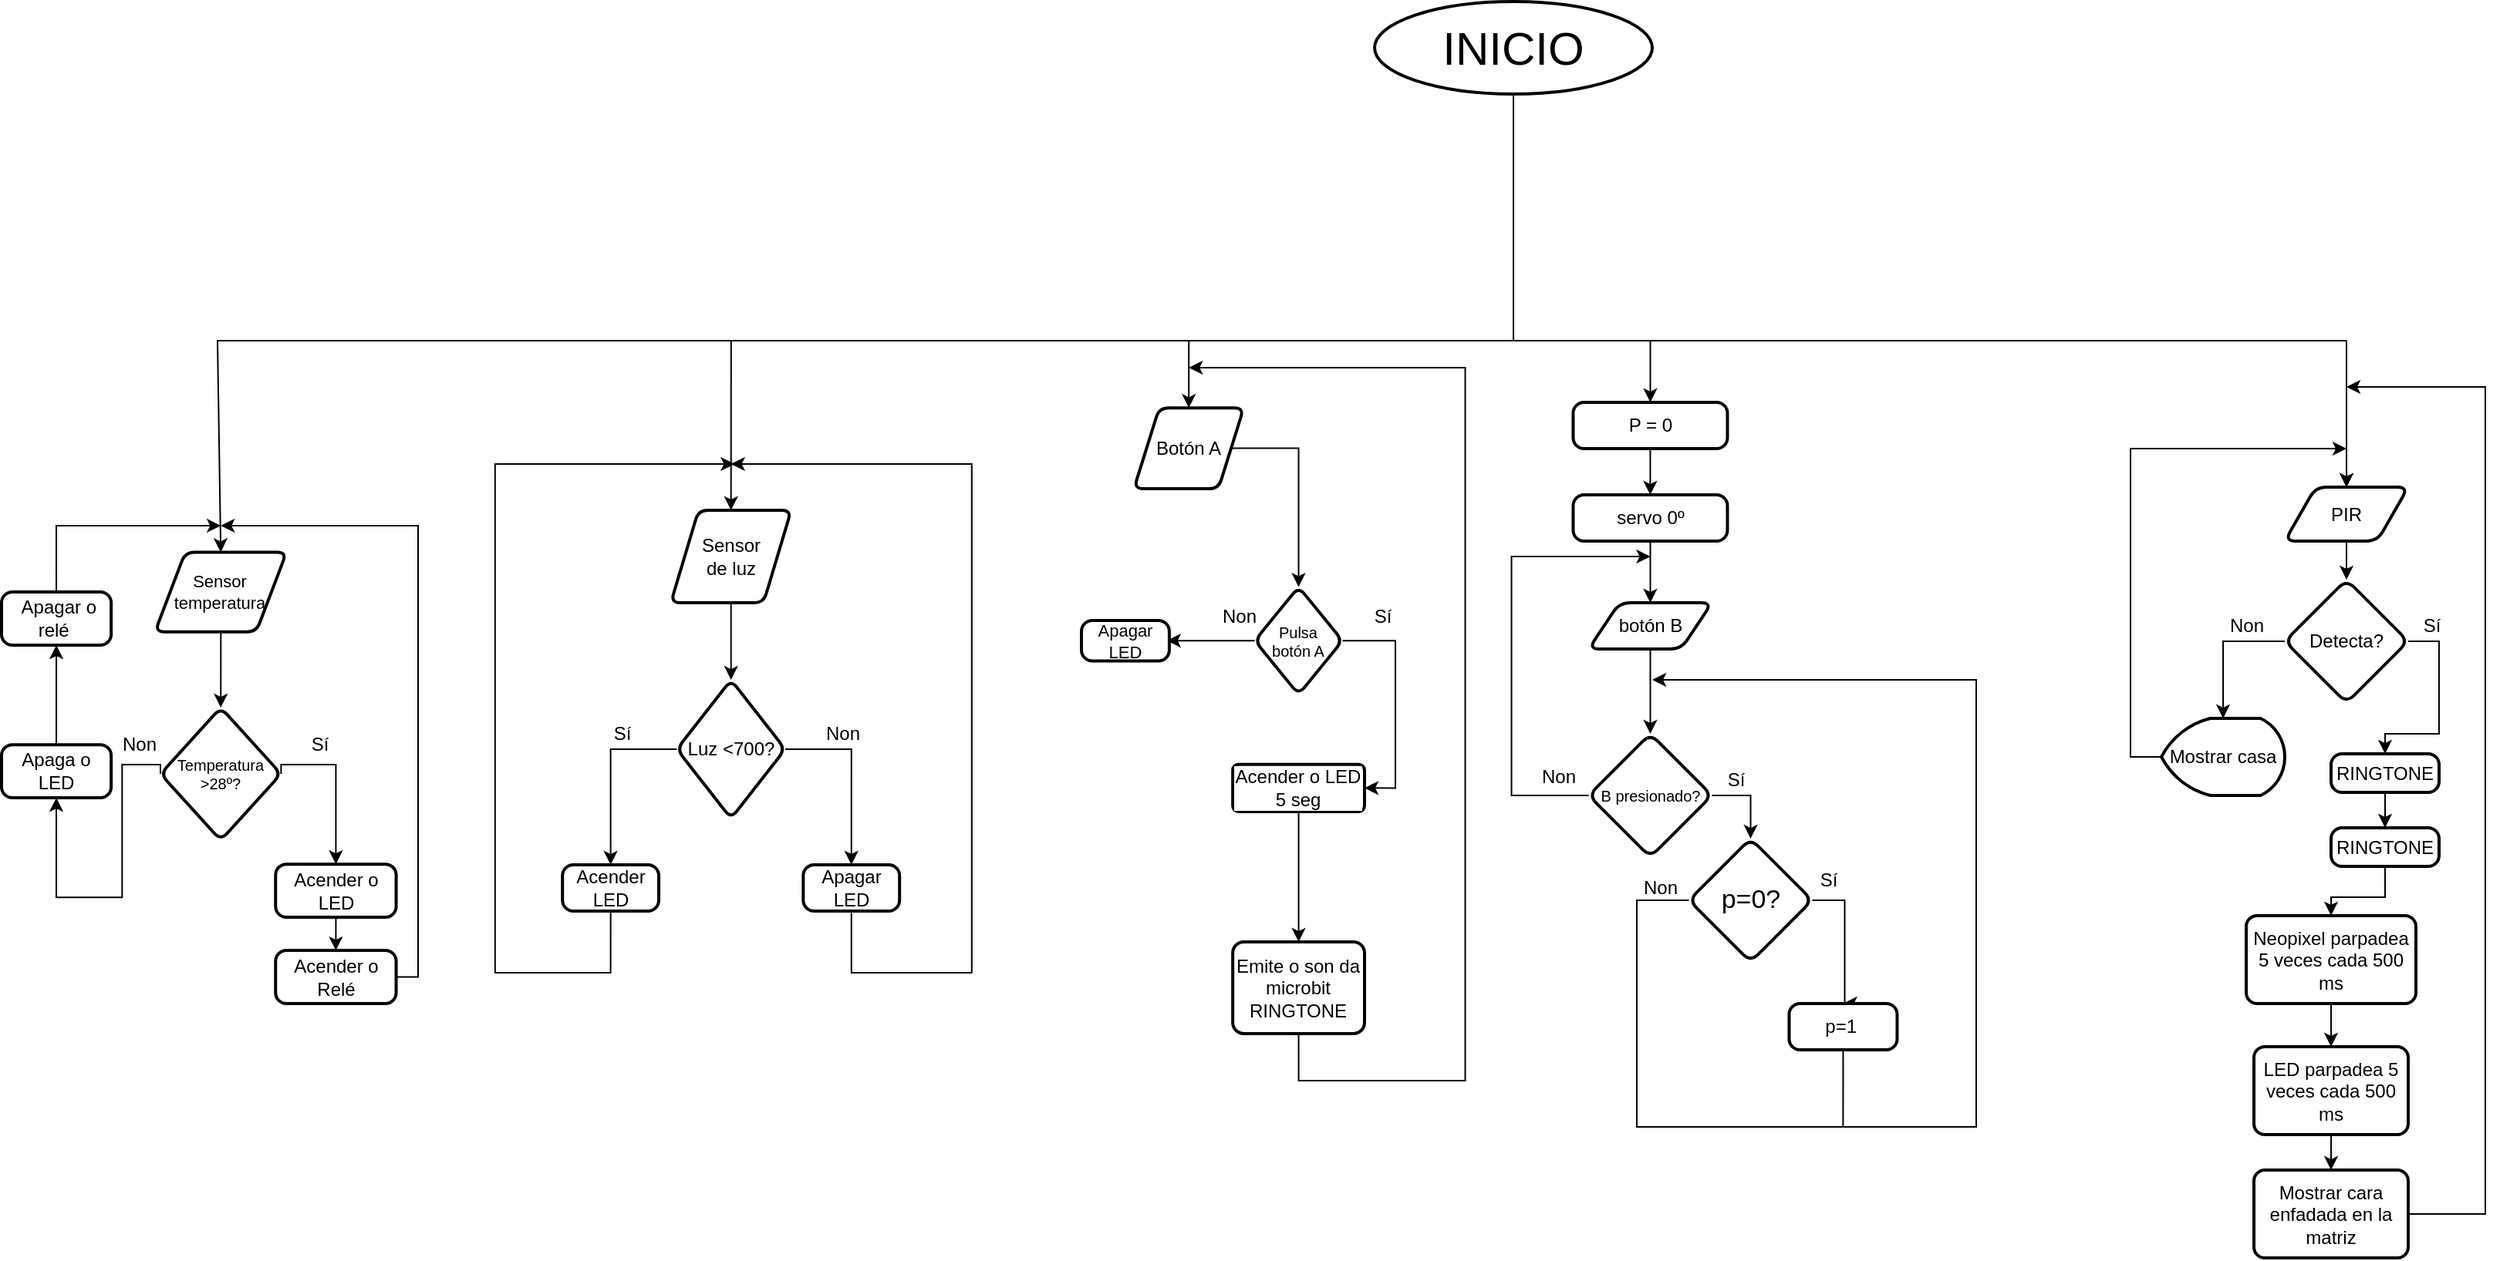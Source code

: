 <mxfile version="26.2.14">
  <diagram name="Page-1" id="2NRblXa9HJyOhYyd98Tk">
    <mxGraphModel dx="1040" dy="613" grid="1" gridSize="10" guides="1" tooltips="1" connect="1" arrows="1" fold="1" page="1" pageScale="1" pageWidth="1654" pageHeight="1169" math="0" shadow="0">
      <root>
        <mxCell id="0" />
        <mxCell id="1" parent="0" />
        <mxCell id="oxvuNANv4-jNPZop8sGj-3" value="" style="endArrow=classic;html=1;rounded=0;exitX=0.5;exitY=1;exitDx=0;exitDy=0;entryX=0.5;entryY=0;entryDx=0;entryDy=0;exitPerimeter=0;fontSize=12;labelBorderColor=none;labelBackgroundColor=default;" parent="1" source="oxvuNANv4-jNPZop8sGj-12" target="oxvuNANv4-jNPZop8sGj-7" edge="1">
          <mxGeometry width="50" height="50" relative="1" as="geometry">
            <mxPoint x="840" y="220" as="sourcePoint" />
            <mxPoint x="520" y="310" as="targetPoint" />
            <Array as="points">
              <mxPoint x="990" y="270" />
              <mxPoint x="340" y="270" />
              <mxPoint x="240" y="270" />
              <mxPoint x="150" y="270" />
            </Array>
          </mxGeometry>
        </mxCell>
        <mxCell id="oxvuNANv4-jNPZop8sGj-5" value="" style="endArrow=classic;html=1;rounded=0;entryX=0.5;entryY=0;entryDx=0;entryDy=0;fontSize=12;labelBorderColor=none;labelBackgroundColor=default;" parent="1" target="oxvuNANv4-jNPZop8sGj-8" edge="1">
          <mxGeometry width="50" height="50" relative="1" as="geometry">
            <mxPoint x="482.91" y="270" as="sourcePoint" />
            <mxPoint x="636.91" y="340" as="targetPoint" />
            <Array as="points" />
          </mxGeometry>
        </mxCell>
        <mxCell id="oxvuNANv4-jNPZop8sGj-12" value="INICIO" style="strokeWidth=2;html=1;shape=mxgraph.flowchart.start_1;whiteSpace=wrap;fontSize=30;labelBorderColor=none;labelBackgroundColor=default;" parent="1" vertex="1">
          <mxGeometry x="900" y="50" width="180" height="60" as="geometry" />
        </mxCell>
        <mxCell id="4xmTbBgC2tOL9GCdbZKI-17" value="" style="endArrow=none;html=1;rounded=0;" parent="1" edge="1">
          <mxGeometry width="50" height="50" relative="1" as="geometry">
            <mxPoint x="990" y="270" as="sourcePoint" />
            <mxPoint x="1530" y="270" as="targetPoint" />
          </mxGeometry>
        </mxCell>
        <mxCell id="oxvuNANv4-jNPZop8sGj-11" value="" style="edgeStyle=orthogonalEdgeStyle;rounded=0;orthogonalLoop=1;jettySize=auto;html=1;fontSize=12;labelBorderColor=none;labelBackgroundColor=default;" parent="1" source="oxvuNANv4-jNPZop8sGj-8" target="oxvuNANv4-jNPZop8sGj-10" edge="1">
          <mxGeometry relative="1" as="geometry" />
        </mxCell>
        <mxCell id="oxvuNANv4-jNPZop8sGj-8" value="Sensor&lt;div&gt;de luz&lt;/div&gt;" style="shape=parallelogram;html=1;strokeWidth=2;perimeter=parallelogramPerimeter;whiteSpace=wrap;rounded=1;arcSize=12;size=0.23;fontSize=12;labelBorderColor=none;labelBackgroundColor=default;container=0;" parent="1" vertex="1">
          <mxGeometry x="443.834" y="380" width="78.03" height="60" as="geometry" />
        </mxCell>
        <mxCell id="oxvuNANv4-jNPZop8sGj-14" value="" style="edgeStyle=orthogonalEdgeStyle;rounded=0;orthogonalLoop=1;jettySize=auto;html=1;entryX=0.5;entryY=0;entryDx=0;entryDy=0;fontSize=12;labelBorderColor=none;labelBackgroundColor=default;" parent="1" source="oxvuNANv4-jNPZop8sGj-10" target="oxvuNANv4-jNPZop8sGj-21" edge="1">
          <mxGeometry relative="1" as="geometry">
            <mxPoint x="560.88" y="590" as="targetPoint" />
            <Array as="points">
              <mxPoint x="560.88" y="535" />
            </Array>
          </mxGeometry>
        </mxCell>
        <mxCell id="oxvuNANv4-jNPZop8sGj-16" value="" style="edgeStyle=orthogonalEdgeStyle;rounded=0;orthogonalLoop=1;jettySize=auto;html=1;entryX=0.5;entryY=0;entryDx=0;entryDy=0;fontSize=12;labelBorderColor=none;labelBackgroundColor=default;" parent="1" source="oxvuNANv4-jNPZop8sGj-10" target="oxvuNANv4-jNPZop8sGj-19" edge="1">
          <mxGeometry relative="1" as="geometry">
            <mxPoint x="404.819" y="590" as="targetPoint" />
          </mxGeometry>
        </mxCell>
        <mxCell id="oxvuNANv4-jNPZop8sGj-10" value="Luz &amp;lt;700?" style="rhombus;whiteSpace=wrap;html=1;strokeWidth=2;rounded=1;arcSize=12;fontSize=12;labelBorderColor=none;labelBackgroundColor=default;container=0;" parent="1" vertex="1">
          <mxGeometry x="447.736" y="490" width="70.227" height="90" as="geometry" />
        </mxCell>
        <mxCell id="oxvuNANv4-jNPZop8sGj-17" value="Sí" style="text;html=1;align=center;verticalAlign=middle;resizable=0;points=[];autosize=1;strokeColor=none;fillColor=none;fontSize=12;labelBorderColor=none;labelBackgroundColor=default;container=0;" parent="1" vertex="1">
          <mxGeometry x="397.016" y="510" width="30" height="30" as="geometry" />
        </mxCell>
        <mxCell id="oxvuNANv4-jNPZop8sGj-18" value="Non" style="text;html=1;align=center;verticalAlign=middle;resizable=0;points=[];autosize=1;strokeColor=none;fillColor=none;fontSize=12;labelBorderColor=none;labelBackgroundColor=default;container=0;" parent="1" vertex="1">
          <mxGeometry x="529.668" y="510" width="50" height="30" as="geometry" />
        </mxCell>
        <mxCell id="4xmTbBgC2tOL9GCdbZKI-16" style="edgeStyle=orthogonalEdgeStyle;rounded=0;orthogonalLoop=1;jettySize=auto;html=1;exitX=0.5;exitY=1;exitDx=0;exitDy=0;" parent="1" source="oxvuNANv4-jNPZop8sGj-19" edge="1">
          <mxGeometry relative="1" as="geometry">
            <mxPoint x="485.19" y="350" as="targetPoint" />
            <Array as="points">
              <mxPoint x="404.819" y="680" />
              <mxPoint x="329.91" y="680" />
              <mxPoint x="329.91" y="350" />
            </Array>
          </mxGeometry>
        </mxCell>
        <mxCell id="oxvuNANv4-jNPZop8sGj-19" value="Acender LED" style="rounded=1;whiteSpace=wrap;html=1;absoluteArcSize=1;arcSize=14;strokeWidth=2;fontSize=12;labelBorderColor=none;labelBackgroundColor=none;container=0;" parent="1" vertex="1">
          <mxGeometry x="373.607" y="610" width="62.424" height="30" as="geometry" />
        </mxCell>
        <mxCell id="oxvuNANv4-jNPZop8sGj-22" style="edgeStyle=orthogonalEdgeStyle;rounded=0;orthogonalLoop=1;jettySize=auto;html=1;exitX=0.5;exitY=1;exitDx=0;exitDy=0;fontSize=12;labelBorderColor=none;labelBackgroundColor=default;" parent="1" source="oxvuNANv4-jNPZop8sGj-21" edge="1">
          <mxGeometry relative="1" as="geometry">
            <mxPoint x="482.849" y="350" as="targetPoint" />
            <Array as="points">
              <mxPoint x="560.88" y="680" />
              <mxPoint x="638.91" y="680" />
            </Array>
          </mxGeometry>
        </mxCell>
        <mxCell id="oxvuNANv4-jNPZop8sGj-21" value="Apagar LED" style="rounded=1;whiteSpace=wrap;html=1;absoluteArcSize=1;arcSize=14;strokeWidth=2;fontSize=12;labelBorderColor=none;labelBackgroundColor=none;container=0;" parent="1" vertex="1">
          <mxGeometry x="529.668" y="610" width="62.424" height="30" as="geometry" />
        </mxCell>
        <mxCell id="vJzwNCrZHjdeElvimF-S-14" value="" style="group;movable=1;resizable=1;rotatable=1;deletable=1;editable=1;locked=0;connectable=1;" parent="1" vertex="1" connectable="0">
          <mxGeometry x="10" y="390" width="270" height="310" as="geometry" />
        </mxCell>
        <mxCell id="oxvuNANv4-jNPZop8sGj-31" value="" style="edgeStyle=orthogonalEdgeStyle;rounded=0;orthogonalLoop=1;jettySize=auto;html=1;movable=1;resizable=1;rotatable=1;deletable=1;editable=1;locked=0;connectable=1;" parent="vJzwNCrZHjdeElvimF-S-14" source="oxvuNANv4-jNPZop8sGj-7" target="oxvuNANv4-jNPZop8sGj-30" edge="1">
          <mxGeometry relative="1" as="geometry" />
        </mxCell>
        <mxCell id="oxvuNANv4-jNPZop8sGj-7" value="Sensor&lt;div&gt;temperatura&lt;/div&gt;" style="shape=parallelogram;html=1;strokeWidth=2;perimeter=parallelogramPerimeter;whiteSpace=wrap;rounded=1;arcSize=12;size=0.23;fontSize=11;labelBorderColor=none;labelBackgroundColor=none;movable=1;resizable=1;rotatable=1;deletable=1;editable=1;locked=0;connectable=1;container=0;" parent="vJzwNCrZHjdeElvimF-S-14" vertex="1">
          <mxGeometry x="99.474" y="17.222" width="85.263" height="51.667" as="geometry" />
        </mxCell>
        <mxCell id="oxvuNANv4-jNPZop8sGj-32" style="edgeStyle=orthogonalEdgeStyle;rounded=0;orthogonalLoop=1;jettySize=auto;html=1;exitX=1;exitY=0.5;exitDx=0;exitDy=0;entryX=0.5;entryY=0;entryDx=0;entryDy=0;movable=1;resizable=1;rotatable=1;deletable=1;editable=1;locked=0;connectable=1;" parent="vJzwNCrZHjdeElvimF-S-14" source="oxvuNANv4-jNPZop8sGj-30" target="4xmTbBgC2tOL9GCdbZKI-8" edge="1">
          <mxGeometry relative="1" as="geometry">
            <mxPoint x="213.158" y="189.444" as="targetPoint" />
            <Array as="points">
              <mxPoint x="216.711" y="155" />
            </Array>
          </mxGeometry>
        </mxCell>
        <mxCell id="oxvuNANv4-jNPZop8sGj-33" style="edgeStyle=orthogonalEdgeStyle;rounded=0;orthogonalLoop=1;jettySize=auto;html=1;exitX=0;exitY=0.5;exitDx=0;exitDy=0;entryX=0.5;entryY=1;entryDx=0;entryDy=0;movable=1;resizable=1;rotatable=1;deletable=1;editable=1;locked=0;connectable=1;" parent="vJzwNCrZHjdeElvimF-S-14" source="oxvuNANv4-jNPZop8sGj-30" target="4xmTbBgC2tOL9GCdbZKI-4" edge="1">
          <mxGeometry relative="1" as="geometry">
            <mxPoint x="28.421" y="198.056" as="targetPoint" />
            <Array as="points">
              <mxPoint x="78.158" y="155" />
              <mxPoint x="78.158" y="241.111" />
              <mxPoint x="35.526" y="241.111" />
            </Array>
          </mxGeometry>
        </mxCell>
        <mxCell id="oxvuNANv4-jNPZop8sGj-30" value="Temperatura&lt;div&gt;&lt;div&gt;&amp;gt;28º?&lt;/div&gt;&lt;/div&gt;" style="rhombus;whiteSpace=wrap;html=1;strokeWidth=2;rounded=1;arcSize=12;labelBorderColor=none;labelBackgroundColor=none;movable=1;resizable=1;rotatable=1;deletable=1;editable=1;locked=0;connectable=1;container=0;fontSize=10;" parent="vJzwNCrZHjdeElvimF-S-14" vertex="1">
          <mxGeometry x="103.026" y="118.004" width="78.158" height="86.111" as="geometry" />
        </mxCell>
        <mxCell id="oxvuNANv4-jNPZop8sGj-34" value="Non" style="text;html=1;align=center;verticalAlign=middle;resizable=1;points=[];autosize=1;strokeColor=none;fillColor=none;movable=1;rotatable=1;deletable=1;editable=1;locked=0;connectable=1;container=0;" parent="vJzwNCrZHjdeElvimF-S-14" vertex="1">
          <mxGeometry x="71.053" y="129.167" width="35.526" height="25.833" as="geometry" />
        </mxCell>
        <mxCell id="oxvuNANv4-jNPZop8sGj-35" value="Sí" style="text;html=1;align=center;verticalAlign=middle;resizable=1;points=[];autosize=1;strokeColor=none;fillColor=none;movable=1;rotatable=1;deletable=1;editable=1;locked=0;connectable=1;container=0;" parent="vJzwNCrZHjdeElvimF-S-14" vertex="1">
          <mxGeometry x="195.395" y="129.167" width="21.316" height="25.833" as="geometry" />
        </mxCell>
        <mxCell id="4xmTbBgC2tOL9GCdbZKI-6" value="" style="edgeStyle=orthogonalEdgeStyle;rounded=0;orthogonalLoop=1;jettySize=auto;html=1;movable=1;resizable=1;rotatable=1;deletable=1;editable=1;locked=0;connectable=1;" parent="vJzwNCrZHjdeElvimF-S-14" source="4xmTbBgC2tOL9GCdbZKI-4" target="4xmTbBgC2tOL9GCdbZKI-5" edge="1">
          <mxGeometry relative="1" as="geometry" />
        </mxCell>
        <mxCell id="4xmTbBgC2tOL9GCdbZKI-4" value="Apaga o LED" style="rounded=1;whiteSpace=wrap;html=1;absoluteArcSize=1;arcSize=14;strokeWidth=2;movable=1;resizable=1;rotatable=1;deletable=1;editable=1;locked=0;connectable=1;container=0;" parent="vJzwNCrZHjdeElvimF-S-14" vertex="1">
          <mxGeometry y="142.083" width="71.053" height="34.444" as="geometry" />
        </mxCell>
        <mxCell id="4xmTbBgC2tOL9GCdbZKI-7" style="edgeStyle=orthogonalEdgeStyle;rounded=0;orthogonalLoop=1;jettySize=auto;html=1;exitX=0.5;exitY=0;exitDx=0;exitDy=0;movable=1;resizable=1;rotatable=1;deletable=1;editable=1;locked=0;connectable=1;" parent="vJzwNCrZHjdeElvimF-S-14" source="4xmTbBgC2tOL9GCdbZKI-5" edge="1">
          <mxGeometry relative="1" as="geometry">
            <mxPoint x="142.105" as="targetPoint" />
            <mxPoint x="21.316" y="38.75" as="sourcePoint" />
            <Array as="points">
              <mxPoint x="35.526" />
            </Array>
          </mxGeometry>
        </mxCell>
        <mxCell id="4xmTbBgC2tOL9GCdbZKI-5" value="&amp;nbsp;Apagar o relé&amp;nbsp;" style="rounded=1;whiteSpace=wrap;html=1;absoluteArcSize=1;arcSize=14;strokeWidth=2;movable=1;resizable=1;rotatable=1;deletable=1;editable=1;locked=0;connectable=1;container=0;" parent="vJzwNCrZHjdeElvimF-S-14" vertex="1">
          <mxGeometry y="43.056" width="71.053" height="34.444" as="geometry" />
        </mxCell>
        <mxCell id="4xmTbBgC2tOL9GCdbZKI-12" value="" style="edgeStyle=orthogonalEdgeStyle;rounded=0;orthogonalLoop=1;jettySize=auto;html=1;movable=1;resizable=1;rotatable=1;deletable=1;editable=1;locked=0;connectable=1;" parent="vJzwNCrZHjdeElvimF-S-14" source="4xmTbBgC2tOL9GCdbZKI-8" target="4xmTbBgC2tOL9GCdbZKI-11" edge="1">
          <mxGeometry relative="1" as="geometry" />
        </mxCell>
        <mxCell id="4xmTbBgC2tOL9GCdbZKI-8" value="Acender o LED" style="rounded=1;whiteSpace=wrap;html=1;absoluteArcSize=1;arcSize=14;strokeWidth=2;movable=1;resizable=1;rotatable=1;deletable=1;editable=1;locked=0;connectable=1;container=0;" parent="vJzwNCrZHjdeElvimF-S-14" vertex="1">
          <mxGeometry x="177.632" y="219.583" width="78.158" height="34.444" as="geometry" />
        </mxCell>
        <mxCell id="4xmTbBgC2tOL9GCdbZKI-13" style="edgeStyle=orthogonalEdgeStyle;rounded=0;orthogonalLoop=1;jettySize=auto;html=1;exitX=1;exitY=0.5;exitDx=0;exitDy=0;movable=1;resizable=1;rotatable=1;deletable=1;editable=1;locked=0;connectable=1;" parent="vJzwNCrZHjdeElvimF-S-14" source="4xmTbBgC2tOL9GCdbZKI-11" edge="1">
          <mxGeometry relative="1" as="geometry">
            <mxPoint x="142.105" as="targetPoint" />
            <Array as="points">
              <mxPoint x="270" y="292.778" />
              <mxPoint x="270" />
            </Array>
          </mxGeometry>
        </mxCell>
        <mxCell id="4xmTbBgC2tOL9GCdbZKI-11" value="Acender o Relé" style="rounded=1;whiteSpace=wrap;html=1;absoluteArcSize=1;arcSize=14;strokeWidth=2;movable=1;resizable=1;rotatable=1;deletable=1;editable=1;locked=0;connectable=1;container=0;" parent="vJzwNCrZHjdeElvimF-S-14" vertex="1">
          <mxGeometry x="177.632" y="275.556" width="78.158" height="34.444" as="geometry" />
        </mxCell>
        <mxCell id="aADXfWWB4rtbNV3FDtXX-18" value="" style="group" parent="1" vertex="1" connectable="0">
          <mxGeometry x="710" y="270" width="248.73" height="480" as="geometry" />
        </mxCell>
        <mxCell id="4xmTbBgC2tOL9GCdbZKI-32" value="" style="edgeStyle=orthogonalEdgeStyle;rounded=0;orthogonalLoop=1;jettySize=auto;html=1;" parent="aADXfWWB4rtbNV3FDtXX-18" source="oxvuNANv4-jNPZop8sGj-23" target="4xmTbBgC2tOL9GCdbZKI-31" edge="1">
          <mxGeometry relative="1" as="geometry" />
        </mxCell>
        <mxCell id="oxvuNANv4-jNPZop8sGj-23" value="Botón A" style="shape=parallelogram;html=1;strokeWidth=2;perimeter=parallelogramPerimeter;whiteSpace=wrap;rounded=1;arcSize=12;size=0.23;fontSize=12;labelBorderColor=none;labelBackgroundColor=default;" parent="aADXfWWB4rtbNV3FDtXX-18" vertex="1">
          <mxGeometry x="34.011" y="43.636" width="71.176" height="52.364" as="geometry" />
        </mxCell>
        <mxCell id="4xmTbBgC2tOL9GCdbZKI-18" value="" style="endArrow=classic;html=1;rounded=0;entryX=0.5;entryY=0;entryDx=0;entryDy=0;" parent="aADXfWWB4rtbNV3FDtXX-18" target="oxvuNANv4-jNPZop8sGj-23" edge="1">
          <mxGeometry width="50" height="50" relative="1" as="geometry">
            <mxPoint x="69.6" as="sourcePoint" />
            <mxPoint x="169.247" y="-10.473" as="targetPoint" />
            <Array as="points">
              <mxPoint x="69.6" y="15.709" />
            </Array>
          </mxGeometry>
        </mxCell>
        <mxCell id="4xmTbBgC2tOL9GCdbZKI-22" value="" style="edgeStyle=orthogonalEdgeStyle;rounded=0;orthogonalLoop=1;jettySize=auto;html=1;" parent="aADXfWWB4rtbNV3FDtXX-18" source="4xmTbBgC2tOL9GCdbZKI-19" target="4xmTbBgC2tOL9GCdbZKI-21" edge="1">
          <mxGeometry relative="1" as="geometry" />
        </mxCell>
        <mxCell id="4xmTbBgC2tOL9GCdbZKI-19" value="Acender o LED 5 seg" style="rounded=1;whiteSpace=wrap;html=1;strokeWidth=2;arcSize=12;labelBorderColor=none;labelBackgroundColor=default;" parent="aADXfWWB4rtbNV3FDtXX-18" vertex="1">
          <mxGeometry x="98.07" y="274.909" width="85.412" height="30.545" as="geometry" />
        </mxCell>
        <mxCell id="4xmTbBgC2tOL9GCdbZKI-23" style="edgeStyle=orthogonalEdgeStyle;rounded=0;orthogonalLoop=1;jettySize=auto;html=1;exitX=0.5;exitY=1;exitDx=0;exitDy=0;" parent="aADXfWWB4rtbNV3FDtXX-18" source="4xmTbBgC2tOL9GCdbZKI-21" edge="1">
          <mxGeometry relative="1" as="geometry">
            <mxPoint x="69.6" y="17.455" as="targetPoint" />
            <Array as="points">
              <mxPoint x="141.076" y="480" />
              <mxPoint x="248.73" y="480" />
              <mxPoint x="248.73" y="18" />
            </Array>
          </mxGeometry>
        </mxCell>
        <mxCell id="4xmTbBgC2tOL9GCdbZKI-21" value="Emite o son da microbit RINGTONE" style="rounded=1;whiteSpace=wrap;html=1;strokeWidth=2;arcSize=12;labelBorderColor=none;labelBackgroundColor=none;" parent="aADXfWWB4rtbNV3FDtXX-18" vertex="1">
          <mxGeometry x="98.068" y="390" width="85.417" height="59.45" as="geometry" />
        </mxCell>
        <mxCell id="4xmTbBgC2tOL9GCdbZKI-33" style="edgeStyle=orthogonalEdgeStyle;rounded=0;orthogonalLoop=1;jettySize=auto;html=1;exitX=1;exitY=0.5;exitDx=0;exitDy=0;entryX=1;entryY=0.5;entryDx=0;entryDy=0;" parent="aADXfWWB4rtbNV3FDtXX-18" source="4xmTbBgC2tOL9GCdbZKI-31" target="4xmTbBgC2tOL9GCdbZKI-19" edge="1">
          <mxGeometry relative="1" as="geometry" />
        </mxCell>
        <mxCell id="vJzwNCrZHjdeElvimF-S-2" style="edgeStyle=orthogonalEdgeStyle;rounded=0;orthogonalLoop=1;jettySize=auto;html=1;exitX=0;exitY=0.5;exitDx=0;exitDy=0;" parent="aADXfWWB4rtbNV3FDtXX-18" source="4xmTbBgC2tOL9GCdbZKI-31" edge="1">
          <mxGeometry relative="1" as="geometry">
            <mxPoint x="55.364" y="194.618" as="targetPoint" />
          </mxGeometry>
        </mxCell>
        <mxCell id="4xmTbBgC2tOL9GCdbZKI-31" value="&amp;nbsp;Pulsa&amp;nbsp;&lt;div&gt;botón A&lt;/div&gt;" style="rhombus;whiteSpace=wrap;html=1;strokeWidth=2;rounded=1;arcSize=12;labelBorderColor=none;labelBackgroundColor=none;fontSize=10;" parent="aADXfWWB4rtbNV3FDtXX-18" vertex="1">
          <mxGeometry x="112.306" y="159.709" width="56.941" height="69.818" as="geometry" />
        </mxCell>
        <mxCell id="4xmTbBgC2tOL9GCdbZKI-34" value="Sí" style="text;html=1;align=center;verticalAlign=middle;resizable=0;points=[];autosize=1;strokeColor=none;fillColor=none;" parent="aADXfWWB4rtbNV3FDtXX-18" vertex="1">
          <mxGeometry x="179.923" y="164.073" width="30" height="30" as="geometry" />
        </mxCell>
        <mxCell id="4xmTbBgC2tOL9GCdbZKI-36" value="Non" style="text;html=1;align=center;verticalAlign=middle;resizable=0;points=[];autosize=1;strokeColor=none;fillColor=none;" parent="aADXfWWB4rtbNV3FDtXX-18" vertex="1">
          <mxGeometry x="76.717" y="164.073" width="50" height="30" as="geometry" />
        </mxCell>
        <mxCell id="vJzwNCrZHjdeElvimF-S-4" value="Apagar LED" style="rounded=1;whiteSpace=wrap;html=1;absoluteArcSize=1;arcSize=14;strokeWidth=2;fontSize=11;labelBorderColor=none;labelBackgroundColor=none;" parent="aADXfWWB4rtbNV3FDtXX-18" vertex="1">
          <mxGeometry y="181.527" width="56.941" height="26.182" as="geometry" />
        </mxCell>
        <mxCell id="aADXfWWB4rtbNV3FDtXX-20" value="" style="endArrow=classic;html=1;rounded=0;entryX=0.5;entryY=0;entryDx=0;entryDy=0;" parent="1" target="xN4Cog_gqze1hHkCptbu-3" edge="1">
          <mxGeometry width="50" height="50" relative="1" as="geometry">
            <mxPoint x="1530" y="270" as="sourcePoint" />
            <mxPoint x="1530" y="300" as="targetPoint" />
            <Array as="points" />
          </mxGeometry>
        </mxCell>
        <mxCell id="xN4Cog_gqze1hHkCptbu-4" value="" style="edgeStyle=orthogonalEdgeStyle;rounded=0;orthogonalLoop=1;jettySize=auto;html=1;entryX=0.5;entryY=0;entryDx=0;entryDy=0;" parent="1" target="xN4Cog_gqze1hHkCptbu-3" edge="1">
          <mxGeometry relative="1" as="geometry">
            <mxPoint x="1530" y="360" as="targetPoint" />
            <mxPoint x="1530" y="330" as="sourcePoint" />
          </mxGeometry>
        </mxCell>
        <mxCell id="xN4Cog_gqze1hHkCptbu-6" value="" style="edgeStyle=orthogonalEdgeStyle;rounded=0;orthogonalLoop=1;jettySize=auto;html=1;" parent="1" source="xN4Cog_gqze1hHkCptbu-3" target="xN4Cog_gqze1hHkCptbu-5" edge="1">
          <mxGeometry relative="1" as="geometry" />
        </mxCell>
        <mxCell id="xN4Cog_gqze1hHkCptbu-3" value="PIR" style="shape=parallelogram;perimeter=parallelogramPerimeter;whiteSpace=wrap;html=1;fixedSize=1;rounded=1;absoluteArcSize=1;arcSize=14;strokeWidth=2;" parent="1" vertex="1">
          <mxGeometry x="1490" y="365" width="80" height="35" as="geometry" />
        </mxCell>
        <mxCell id="yGG7wD5zlixMcbCLTTUe-4" value="" style="edgeStyle=orthogonalEdgeStyle;rounded=0;orthogonalLoop=1;jettySize=auto;html=1;exitX=1;exitY=0.5;exitDx=0;exitDy=0;" parent="1" source="xN4Cog_gqze1hHkCptbu-5" target="yGG7wD5zlixMcbCLTTUe-3" edge="1">
          <mxGeometry relative="1" as="geometry" />
        </mxCell>
        <mxCell id="xN4Cog_gqze1hHkCptbu-5" value="Detecta?" style="rhombus;whiteSpace=wrap;html=1;rounded=1;absoluteArcSize=1;arcSize=14;strokeWidth=2;" parent="1" vertex="1">
          <mxGeometry x="1490" y="425" width="80" height="80" as="geometry" />
        </mxCell>
        <mxCell id="xN4Cog_gqze1hHkCptbu-13" style="edgeStyle=orthogonalEdgeStyle;rounded=0;orthogonalLoop=1;jettySize=auto;html=1;exitX=0;exitY=0.5;exitDx=0;exitDy=0;exitPerimeter=0;" parent="1" source="xN4Cog_gqze1hHkCptbu-10" edge="1">
          <mxGeometry relative="1" as="geometry">
            <mxPoint x="1530" y="340" as="targetPoint" />
            <Array as="points">
              <mxPoint x="1390" y="540" />
              <mxPoint x="1390" y="340" />
            </Array>
          </mxGeometry>
        </mxCell>
        <mxCell id="xN4Cog_gqze1hHkCptbu-10" value="Mostrar casa" style="strokeWidth=2;html=1;shape=mxgraph.flowchart.display;whiteSpace=wrap;" parent="1" vertex="1">
          <mxGeometry x="1410" y="515" width="80" height="50" as="geometry" />
        </mxCell>
        <mxCell id="xN4Cog_gqze1hHkCptbu-11" style="edgeStyle=orthogonalEdgeStyle;rounded=0;orthogonalLoop=1;jettySize=auto;html=1;exitX=0;exitY=0.5;exitDx=0;exitDy=0;entryX=0.5;entryY=0;entryDx=0;entryDy=0;entryPerimeter=0;" parent="1" source="xN4Cog_gqze1hHkCptbu-5" target="xN4Cog_gqze1hHkCptbu-10" edge="1">
          <mxGeometry relative="1" as="geometry" />
        </mxCell>
        <mxCell id="xN4Cog_gqze1hHkCptbu-12" value="Non" style="text;html=1;align=center;verticalAlign=middle;resizable=0;points=[];autosize=1;strokeColor=none;fillColor=none;" parent="1" vertex="1">
          <mxGeometry x="1440" y="440" width="50" height="30" as="geometry" />
        </mxCell>
        <mxCell id="xN4Cog_gqze1hHkCptbu-1" value="" style="endArrow=classic;html=1;rounded=0;" parent="1" edge="1">
          <mxGeometry width="50" height="50" relative="1" as="geometry">
            <mxPoint x="1078.73" y="270" as="sourcePoint" />
            <mxPoint x="1078.73" y="310" as="targetPoint" />
          </mxGeometry>
        </mxCell>
        <mxCell id="xN4Cog_gqze1hHkCptbu-18" value="" style="edgeStyle=orthogonalEdgeStyle;rounded=0;orthogonalLoop=1;jettySize=auto;html=1;" parent="1" source="xN4Cog_gqze1hHkCptbu-16" target="xN4Cog_gqze1hHkCptbu-17" edge="1">
          <mxGeometry relative="1" as="geometry" />
        </mxCell>
        <mxCell id="xN4Cog_gqze1hHkCptbu-16" value="P = 0" style="rounded=1;whiteSpace=wrap;html=1;absoluteArcSize=1;arcSize=14;strokeWidth=2;" parent="1" vertex="1">
          <mxGeometry x="1028.73" y="310" width="100" height="30" as="geometry" />
        </mxCell>
        <mxCell id="xN4Cog_gqze1hHkCptbu-20" value="" style="edgeStyle=orthogonalEdgeStyle;rounded=0;orthogonalLoop=1;jettySize=auto;html=1;" parent="1" source="xN4Cog_gqze1hHkCptbu-17" target="xN4Cog_gqze1hHkCptbu-19" edge="1">
          <mxGeometry relative="1" as="geometry" />
        </mxCell>
        <mxCell id="xN4Cog_gqze1hHkCptbu-17" value="servo 0º" style="rounded=1;whiteSpace=wrap;html=1;absoluteArcSize=1;arcSize=14;strokeWidth=2;" parent="1" vertex="1">
          <mxGeometry x="1028.73" y="370" width="100" height="30" as="geometry" />
        </mxCell>
        <mxCell id="xN4Cog_gqze1hHkCptbu-22" value="" style="edgeStyle=orthogonalEdgeStyle;rounded=0;orthogonalLoop=1;jettySize=auto;html=1;" parent="1" source="xN4Cog_gqze1hHkCptbu-19" target="xN4Cog_gqze1hHkCptbu-21" edge="1">
          <mxGeometry relative="1" as="geometry" />
        </mxCell>
        <mxCell id="xN4Cog_gqze1hHkCptbu-19" value="botón B" style="shape=parallelogram;perimeter=parallelogramPerimeter;whiteSpace=wrap;html=1;fixedSize=1;rounded=1;absoluteArcSize=1;arcSize=14;strokeWidth=2;" parent="1" vertex="1">
          <mxGeometry x="1038.73" y="440" width="80" height="30" as="geometry" />
        </mxCell>
        <mxCell id="xN4Cog_gqze1hHkCptbu-23" style="edgeStyle=orthogonalEdgeStyle;rounded=0;orthogonalLoop=1;jettySize=auto;html=1;exitX=0;exitY=0.5;exitDx=0;exitDy=0;" parent="1" source="xN4Cog_gqze1hHkCptbu-21" edge="1">
          <mxGeometry relative="1" as="geometry">
            <mxPoint x="1078.73" y="410" as="targetPoint" />
            <Array as="points">
              <mxPoint x="988.73" y="565" />
              <mxPoint x="988.73" y="410" />
            </Array>
          </mxGeometry>
        </mxCell>
        <mxCell id="xN4Cog_gqze1hHkCptbu-31" value="" style="edgeStyle=orthogonalEdgeStyle;rounded=0;orthogonalLoop=1;jettySize=auto;html=1;" parent="1" source="xN4Cog_gqze1hHkCptbu-21" target="xN4Cog_gqze1hHkCptbu-30" edge="1">
          <mxGeometry relative="1" as="geometry">
            <Array as="points">
              <mxPoint x="1143.73" y="565" />
            </Array>
          </mxGeometry>
        </mxCell>
        <mxCell id="xN4Cog_gqze1hHkCptbu-21" value="B presionado?" style="rhombus;whiteSpace=wrap;html=1;rounded=1;absoluteArcSize=1;arcSize=14;strokeWidth=2;fontSize=10;" parent="1" vertex="1">
          <mxGeometry x="1038.73" y="525" width="80" height="80" as="geometry" />
        </mxCell>
        <mxCell id="xN4Cog_gqze1hHkCptbu-24" value="Non" style="text;html=1;align=center;verticalAlign=middle;resizable=0;points=[];autosize=1;strokeColor=none;fillColor=none;" parent="1" vertex="1">
          <mxGeometry x="993.73" y="538" width="50" height="30" as="geometry" />
        </mxCell>
        <mxCell id="xN4Cog_gqze1hHkCptbu-26" value="Sí" style="text;html=1;align=center;verticalAlign=middle;resizable=0;points=[];autosize=1;strokeColor=none;fillColor=none;" parent="1" vertex="1">
          <mxGeometry x="1118.73" y="540" width="30" height="30" as="geometry" />
        </mxCell>
        <mxCell id="xN4Cog_gqze1hHkCptbu-36" style="edgeStyle=orthogonalEdgeStyle;rounded=0;orthogonalLoop=1;jettySize=auto;html=1;exitX=1;exitY=0.5;exitDx=0;exitDy=0;" parent="1" source="xN4Cog_gqze1hHkCptbu-30" edge="1">
          <mxGeometry relative="1" as="geometry">
            <mxPoint x="1203.73" y="700" as="targetPoint" />
            <Array as="points">
              <mxPoint x="1204.73" y="633" />
            </Array>
          </mxGeometry>
        </mxCell>
        <mxCell id="xN4Cog_gqze1hHkCptbu-30" value="p=0?" style="rhombus;whiteSpace=wrap;html=1;rounded=1;absoluteArcSize=1;arcSize=14;strokeWidth=2;fontSize=17;" parent="1" vertex="1">
          <mxGeometry x="1103.73" y="593" width="80" height="80" as="geometry" />
        </mxCell>
        <mxCell id="xN4Cog_gqze1hHkCptbu-41" style="edgeStyle=orthogonalEdgeStyle;rounded=0;orthogonalLoop=1;jettySize=auto;html=1;exitX=0.5;exitY=1;exitDx=0;exitDy=0;" parent="1" source="xN4Cog_gqze1hHkCptbu-37" edge="1">
          <mxGeometry relative="1" as="geometry">
            <mxPoint x="1080" y="490" as="targetPoint" />
            <Array as="points">
              <mxPoint x="1204" y="780" />
              <mxPoint x="1290" y="780" />
              <mxPoint x="1290" y="490" />
            </Array>
          </mxGeometry>
        </mxCell>
        <mxCell id="xN4Cog_gqze1hHkCptbu-37" value="p=1&amp;nbsp;" style="rounded=1;whiteSpace=wrap;html=1;absoluteArcSize=1;arcSize=14;strokeWidth=2;" parent="1" vertex="1">
          <mxGeometry x="1168.73" y="700" width="70" height="30" as="geometry" />
        </mxCell>
        <mxCell id="xN4Cog_gqze1hHkCptbu-39" value="Non" style="text;html=1;align=center;verticalAlign=middle;resizable=0;points=[];autosize=1;strokeColor=none;fillColor=none;" parent="1" vertex="1">
          <mxGeometry x="1060" y="610" width="50" height="30" as="geometry" />
        </mxCell>
        <mxCell id="xN4Cog_gqze1hHkCptbu-40" value="Sí" style="text;html=1;align=center;verticalAlign=middle;resizable=0;points=[];autosize=1;strokeColor=none;fillColor=none;" parent="1" vertex="1">
          <mxGeometry x="1178.73" y="605" width="30" height="30" as="geometry" />
        </mxCell>
        <mxCell id="xN4Cog_gqze1hHkCptbu-45" value="" style="endArrow=none;html=1;rounded=0;entryX=0;entryY=0.5;entryDx=0;entryDy=0;" parent="1" target="xN4Cog_gqze1hHkCptbu-30" edge="1">
          <mxGeometry width="50" height="50" relative="1" as="geometry">
            <mxPoint x="1210" y="780" as="sourcePoint" />
            <mxPoint x="1078.73" y="630" as="targetPoint" />
            <Array as="points">
              <mxPoint x="1070" y="780" />
              <mxPoint x="1070" y="633" />
            </Array>
          </mxGeometry>
        </mxCell>
        <mxCell id="yGG7wD5zlixMcbCLTTUe-6" style="edgeStyle=orthogonalEdgeStyle;rounded=0;orthogonalLoop=1;jettySize=auto;html=1;exitX=0.5;exitY=1;exitDx=0;exitDy=0;entryX=0.5;entryY=0;entryDx=0;entryDy=0;" parent="1" source="yGG7wD5zlixMcbCLTTUe-3" target="yGG7wD5zlixMcbCLTTUe-5" edge="1">
          <mxGeometry relative="1" as="geometry" />
        </mxCell>
        <mxCell id="yGG7wD5zlixMcbCLTTUe-3" value="RINGTONE" style="rounded=1;whiteSpace=wrap;html=1;absoluteArcSize=1;arcSize=14;strokeWidth=2;" parent="1" vertex="1">
          <mxGeometry x="1520" y="538" width="70" height="25" as="geometry" />
        </mxCell>
        <mxCell id="LPhIV80lp4VqzH6I9jZU-4" value="" style="edgeStyle=orthogonalEdgeStyle;rounded=0;orthogonalLoop=1;jettySize=auto;html=1;" edge="1" parent="1" source="yGG7wD5zlixMcbCLTTUe-5" target="LPhIV80lp4VqzH6I9jZU-3">
          <mxGeometry relative="1" as="geometry" />
        </mxCell>
        <mxCell id="yGG7wD5zlixMcbCLTTUe-5" value="RINGTONE" style="rounded=1;whiteSpace=wrap;html=1;absoluteArcSize=1;arcSize=14;strokeWidth=2;" parent="1" vertex="1">
          <mxGeometry x="1520" y="586" width="70" height="25" as="geometry" />
        </mxCell>
        <mxCell id="LPhIV80lp4VqzH6I9jZU-1" value="Sí" style="text;html=1;align=center;verticalAlign=middle;resizable=0;points=[];autosize=1;strokeColor=none;fillColor=none;" vertex="1" parent="1">
          <mxGeometry x="1570" y="440" width="30" height="30" as="geometry" />
        </mxCell>
        <mxCell id="LPhIV80lp4VqzH6I9jZU-6" value="" style="edgeStyle=orthogonalEdgeStyle;rounded=0;orthogonalLoop=1;jettySize=auto;html=1;" edge="1" parent="1" source="LPhIV80lp4VqzH6I9jZU-3" target="LPhIV80lp4VqzH6I9jZU-5">
          <mxGeometry relative="1" as="geometry" />
        </mxCell>
        <mxCell id="LPhIV80lp4VqzH6I9jZU-3" value="Neopixel parpadea 5 veces cada 500 ms" style="rounded=1;whiteSpace=wrap;html=1;absoluteArcSize=1;arcSize=14;strokeWidth=2;" vertex="1" parent="1">
          <mxGeometry x="1465" y="643" width="110" height="57" as="geometry" />
        </mxCell>
        <mxCell id="LPhIV80lp4VqzH6I9jZU-8" value="" style="edgeStyle=orthogonalEdgeStyle;rounded=0;orthogonalLoop=1;jettySize=auto;html=1;" edge="1" parent="1" source="LPhIV80lp4VqzH6I9jZU-5" target="LPhIV80lp4VqzH6I9jZU-7">
          <mxGeometry relative="1" as="geometry" />
        </mxCell>
        <mxCell id="LPhIV80lp4VqzH6I9jZU-5" value="LED parpadea 5 veces cada 500 ms" style="rounded=1;whiteSpace=wrap;html=1;absoluteArcSize=1;arcSize=14;strokeWidth=2;" vertex="1" parent="1">
          <mxGeometry x="1470" y="728" width="100" height="57" as="geometry" />
        </mxCell>
        <mxCell id="LPhIV80lp4VqzH6I9jZU-12" style="edgeStyle=orthogonalEdgeStyle;rounded=0;orthogonalLoop=1;jettySize=auto;html=1;exitX=1;exitY=0.5;exitDx=0;exitDy=0;" edge="1" parent="1" source="LPhIV80lp4VqzH6I9jZU-7">
          <mxGeometry relative="1" as="geometry">
            <mxPoint x="1530" y="300" as="targetPoint" />
            <Array as="points">
              <mxPoint x="1620" y="837" />
              <mxPoint x="1620" y="300" />
            </Array>
          </mxGeometry>
        </mxCell>
        <mxCell id="LPhIV80lp4VqzH6I9jZU-7" value="Mostrar cara enfadada en la matriz" style="rounded=1;whiteSpace=wrap;html=1;absoluteArcSize=1;arcSize=14;strokeWidth=2;" vertex="1" parent="1">
          <mxGeometry x="1470" y="808" width="100" height="57" as="geometry" />
        </mxCell>
      </root>
    </mxGraphModel>
  </diagram>
</mxfile>
